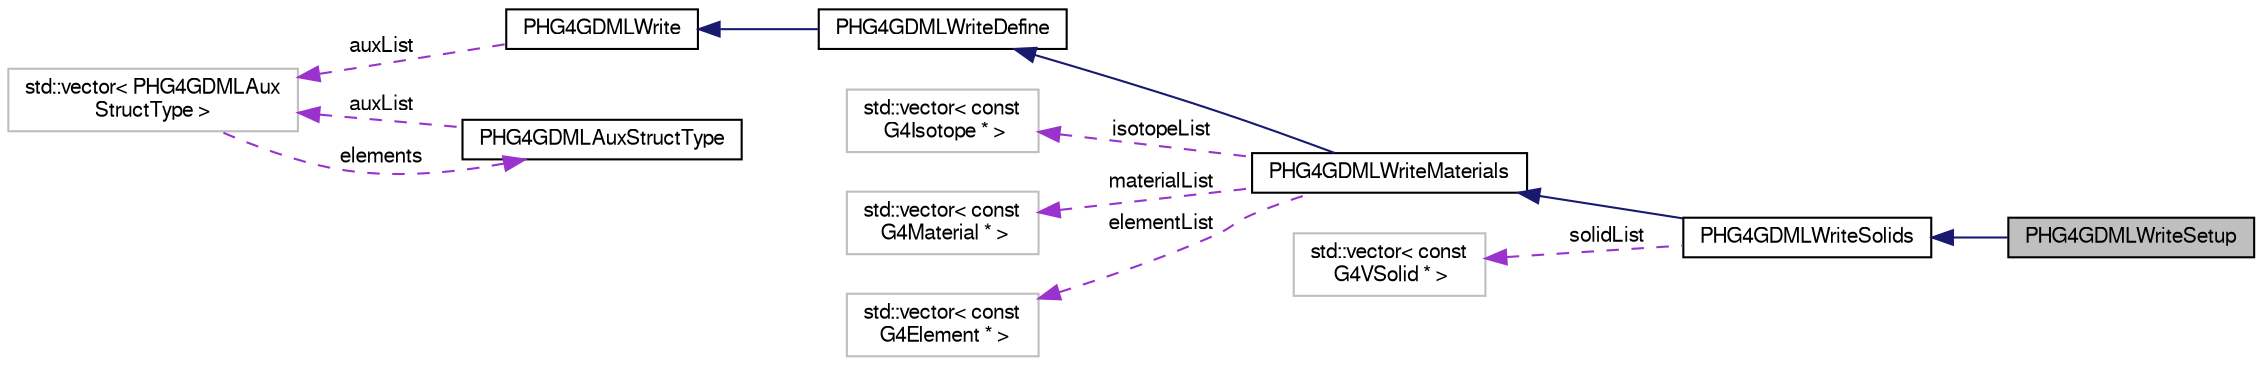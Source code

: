 digraph "PHG4GDMLWriteSetup"
{
  bgcolor="transparent";
  edge [fontname="FreeSans",fontsize="10",labelfontname="FreeSans",labelfontsize="10"];
  node [fontname="FreeSans",fontsize="10",shape=record];
  rankdir="LR";
  Node1 [label="PHG4GDMLWriteSetup",height=0.2,width=0.4,color="black", fillcolor="grey75", style="filled" fontcolor="black"];
  Node2 -> Node1 [dir="back",color="midnightblue",fontsize="10",style="solid",fontname="FreeSans"];
  Node2 [label="PHG4GDMLWriteSolids",height=0.2,width=0.4,color="black",URL="$d0/d94/classPHG4GDMLWriteSolids.html"];
  Node3 -> Node2 [dir="back",color="midnightblue",fontsize="10",style="solid",fontname="FreeSans"];
  Node3 [label="PHG4GDMLWriteMaterials",height=0.2,width=0.4,color="black",URL="$d3/d04/classPHG4GDMLWriteMaterials.html"];
  Node4 -> Node3 [dir="back",color="midnightblue",fontsize="10",style="solid",fontname="FreeSans"];
  Node4 [label="PHG4GDMLWriteDefine",height=0.2,width=0.4,color="black",URL="$d9/def/classPHG4GDMLWriteDefine.html"];
  Node5 -> Node4 [dir="back",color="midnightblue",fontsize="10",style="solid",fontname="FreeSans"];
  Node5 [label="PHG4GDMLWrite",height=0.2,width=0.4,color="black",URL="$dd/db5/classPHG4GDMLWrite.html"];
  Node6 -> Node5 [dir="back",color="darkorchid3",fontsize="10",style="dashed",label=" auxList" ,fontname="FreeSans"];
  Node6 [label="std::vector\< PHG4GDMLAux\lStructType \>",height=0.2,width=0.4,color="grey75"];
  Node7 -> Node6 [dir="back",color="darkorchid3",fontsize="10",style="dashed",label=" elements" ,fontname="FreeSans"];
  Node7 [label="PHG4GDMLAuxStructType",height=0.2,width=0.4,color="black",URL="$d4/d37/structPHG4GDMLAuxStructType.html"];
  Node6 -> Node7 [dir="back",color="darkorchid3",fontsize="10",style="dashed",label=" auxList" ,fontname="FreeSans"];
  Node8 -> Node3 [dir="back",color="darkorchid3",fontsize="10",style="dashed",label=" isotopeList" ,fontname="FreeSans"];
  Node8 [label="std::vector\< const\l G4Isotope * \>",height=0.2,width=0.4,color="grey75"];
  Node9 -> Node3 [dir="back",color="darkorchid3",fontsize="10",style="dashed",label=" materialList" ,fontname="FreeSans"];
  Node9 [label="std::vector\< const\l G4Material * \>",height=0.2,width=0.4,color="grey75"];
  Node10 -> Node3 [dir="back",color="darkorchid3",fontsize="10",style="dashed",label=" elementList" ,fontname="FreeSans"];
  Node10 [label="std::vector\< const\l G4Element * \>",height=0.2,width=0.4,color="grey75"];
  Node11 -> Node2 [dir="back",color="darkorchid3",fontsize="10",style="dashed",label=" solidList" ,fontname="FreeSans"];
  Node11 [label="std::vector\< const\l G4VSolid * \>",height=0.2,width=0.4,color="grey75"];
}
